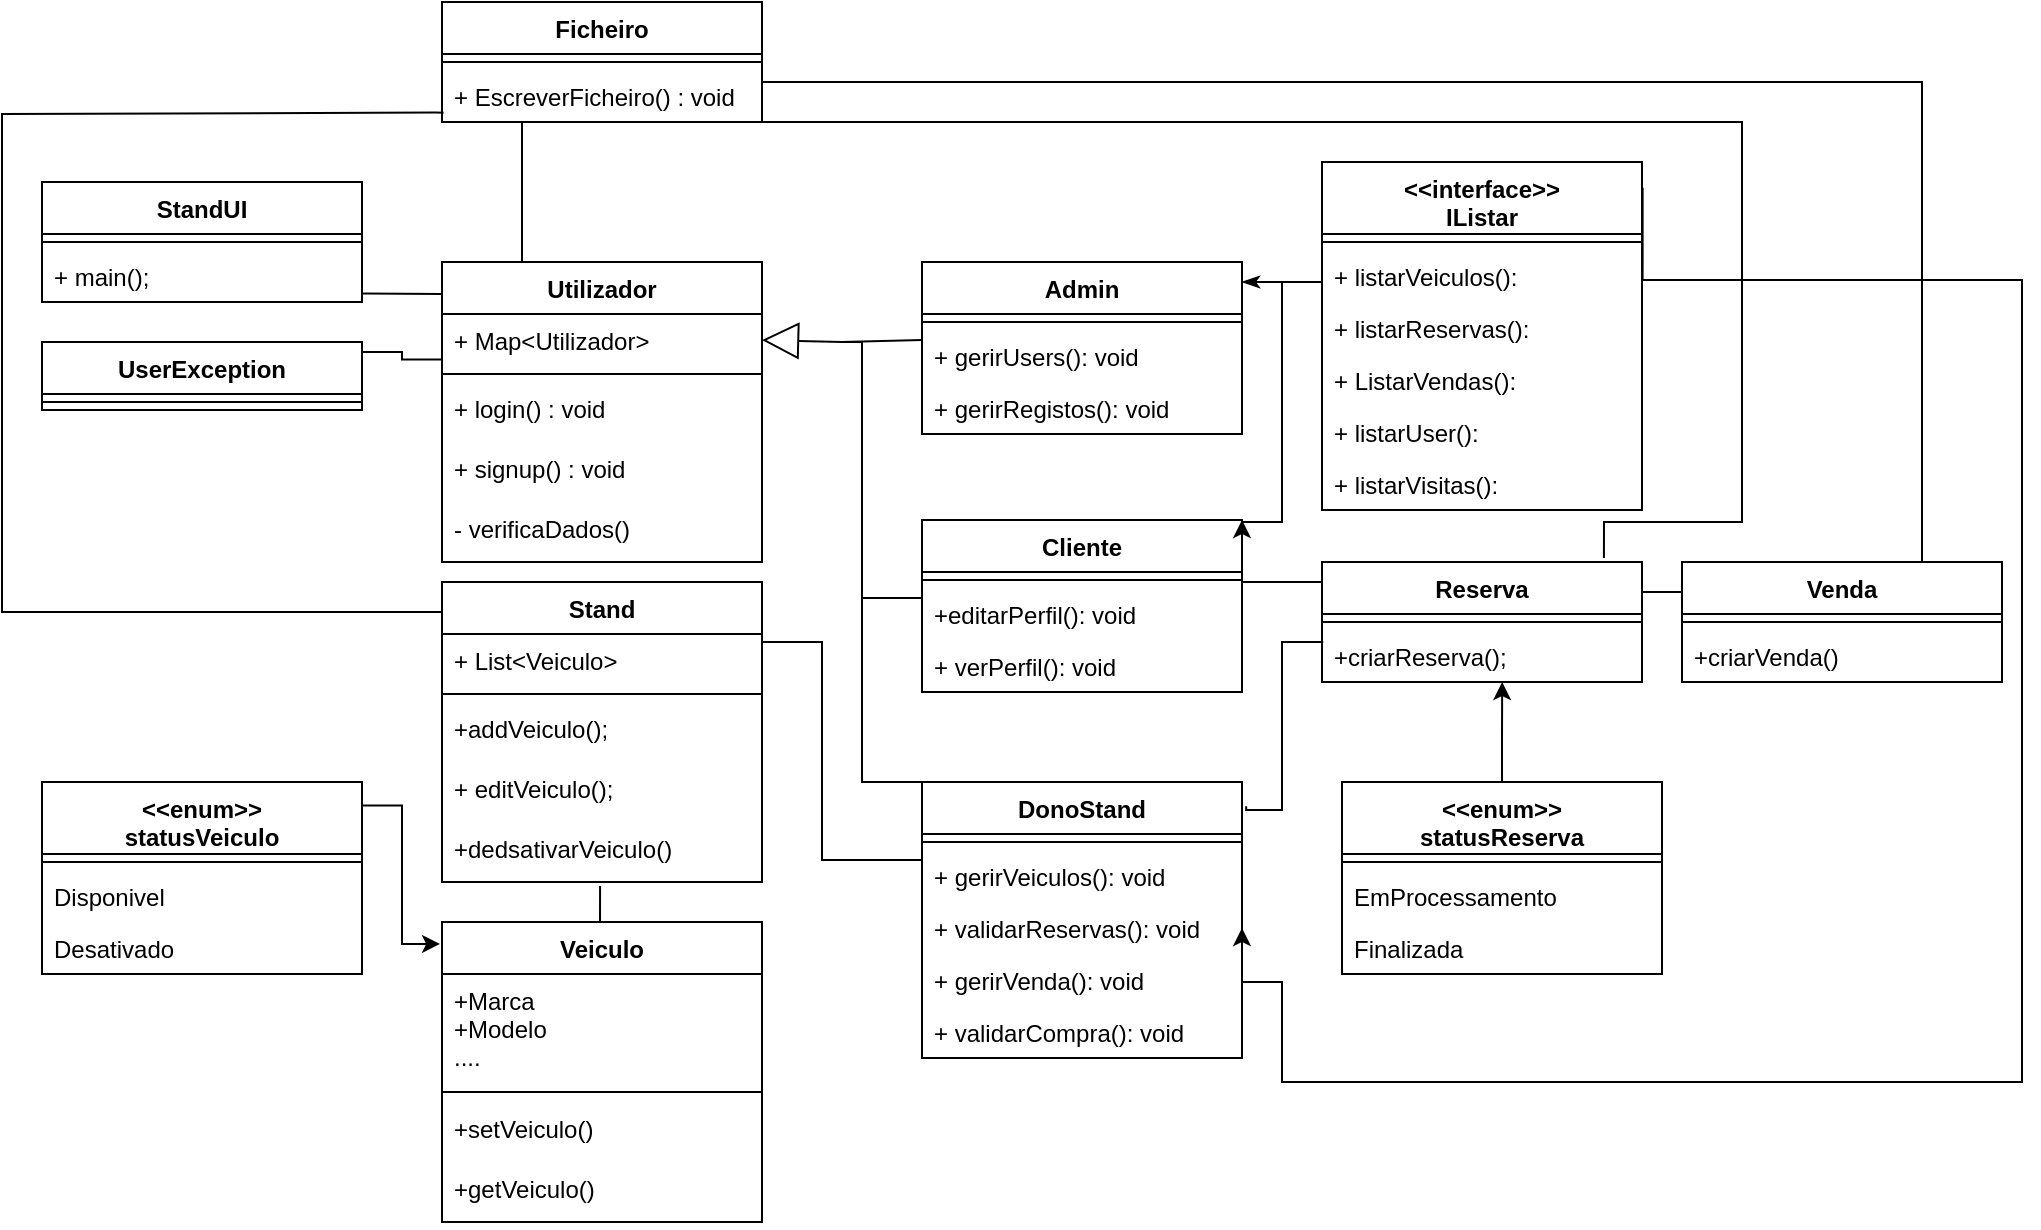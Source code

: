 <mxfile version="20.3.0" type="device"><diagram id="Uk1fyajOFKyig5v2UYNm" name="Page-1"><mxGraphModel dx="1422" dy="2026" grid="1" gridSize="10" guides="1" tooltips="1" connect="1" arrows="1" fold="1" page="1" pageScale="1" pageWidth="827" pageHeight="1169" math="0" shadow="0"><root><mxCell id="0"/><mxCell id="1" parent="0"/><mxCell id="wM3M0DO0PGkLkIv-KfKG-69" style="edgeStyle=orthogonalEdgeStyle;rounded=0;orthogonalLoop=1;jettySize=auto;html=1;exitX=0.005;exitY=0.821;exitDx=0;exitDy=0;entryX=0;entryY=0.25;entryDx=0;entryDy=0;startArrow=none;startFill=0;endArrow=none;endFill=0;exitPerimeter=0;" edge="1" parent="1" source="T0qBCbv64dGbG7lqPWwb-4"><mxGeometry relative="1" as="geometry"><mxPoint x="280" y="215" as="targetPoint"/><Array as="points"><mxPoint x="277" y="-35"/><mxPoint x="60" y="-34"/><mxPoint x="60" y="215"/></Array></mxGeometry></mxCell><mxCell id="T0qBCbv64dGbG7lqPWwb-1" value="Ficheiro" style="swimlane;fontStyle=1;align=center;verticalAlign=top;childLayout=stackLayout;horizontal=1;startSize=26;horizontalStack=0;resizeParent=1;resizeParentMax=0;resizeLast=0;collapsible=1;marginBottom=0;" parent="1" vertex="1"><mxGeometry x="280" y="-90" width="160" height="60" as="geometry"/></mxCell><mxCell id="T0qBCbv64dGbG7lqPWwb-3" value="" style="line;strokeWidth=1;fillColor=none;align=left;verticalAlign=middle;spacingTop=-1;spacingLeft=3;spacingRight=3;rotatable=0;labelPosition=right;points=[];portConstraint=eastwest;strokeColor=inherit;" parent="T0qBCbv64dGbG7lqPWwb-1" vertex="1"><mxGeometry y="26" width="160" height="8" as="geometry"/></mxCell><mxCell id="T0qBCbv64dGbG7lqPWwb-4" value="+ EscreverFicheiro() : void" style="text;strokeColor=none;fillColor=none;align=left;verticalAlign=top;spacingLeft=4;spacingRight=4;overflow=hidden;rotatable=0;points=[[0,0.5],[1,0.5]];portConstraint=eastwest;" parent="T0qBCbv64dGbG7lqPWwb-1" vertex="1"><mxGeometry y="34" width="160" height="26" as="geometry"/></mxCell><mxCell id="T0qBCbv64dGbG7lqPWwb-5" value="Utilizador" style="swimlane;fontStyle=1;align=center;verticalAlign=top;childLayout=stackLayout;horizontal=1;startSize=26;horizontalStack=0;resizeParent=1;resizeParentMax=0;resizeLast=0;collapsible=1;marginBottom=0;" parent="1" vertex="1"><mxGeometry x="280" y="40" width="160" height="150" as="geometry"/></mxCell><mxCell id="T0qBCbv64dGbG7lqPWwb-6" value="+ Map&lt;Utilizador&gt;" style="text;strokeColor=none;fillColor=none;align=left;verticalAlign=top;spacingLeft=4;spacingRight=4;overflow=hidden;rotatable=0;points=[[0,0.5],[1,0.5]];portConstraint=eastwest;" parent="T0qBCbv64dGbG7lqPWwb-5" vertex="1"><mxGeometry y="26" width="160" height="26" as="geometry"/></mxCell><mxCell id="T0qBCbv64dGbG7lqPWwb-7" value="" style="line;strokeWidth=1;fillColor=none;align=left;verticalAlign=middle;spacingTop=-1;spacingLeft=3;spacingRight=3;rotatable=0;labelPosition=right;points=[];portConstraint=eastwest;strokeColor=inherit;" parent="T0qBCbv64dGbG7lqPWwb-5" vertex="1"><mxGeometry y="52" width="160" height="8" as="geometry"/></mxCell><mxCell id="T0qBCbv64dGbG7lqPWwb-8" value="+ login() : void" style="text;strokeColor=none;fillColor=none;align=left;verticalAlign=top;spacingLeft=4;spacingRight=4;overflow=hidden;rotatable=0;points=[[0,0.5],[1,0.5]];portConstraint=eastwest;" parent="T0qBCbv64dGbG7lqPWwb-5" vertex="1"><mxGeometry y="60" width="160" height="30" as="geometry"/></mxCell><mxCell id="T0qBCbv64dGbG7lqPWwb-21" value="+ signup() : void" style="text;strokeColor=none;fillColor=none;align=left;verticalAlign=top;spacingLeft=4;spacingRight=4;overflow=hidden;rotatable=0;points=[[0,0.5],[1,0.5]];portConstraint=eastwest;" parent="T0qBCbv64dGbG7lqPWwb-5" vertex="1"><mxGeometry y="90" width="160" height="30" as="geometry"/></mxCell><mxCell id="wM3M0DO0PGkLkIv-KfKG-10" value="- verificaDados()" style="text;strokeColor=none;fillColor=none;align=left;verticalAlign=top;spacingLeft=4;spacingRight=4;overflow=hidden;rotatable=0;points=[[0,0.5],[1,0.5]];portConstraint=eastwest;" vertex="1" parent="T0qBCbv64dGbG7lqPWwb-5"><mxGeometry y="120" width="160" height="30" as="geometry"/></mxCell><mxCell id="T0qBCbv64dGbG7lqPWwb-9" value="DonoStand" style="swimlane;fontStyle=1;align=center;verticalAlign=top;childLayout=stackLayout;horizontal=1;startSize=26;horizontalStack=0;resizeParent=1;resizeParentMax=0;resizeLast=0;collapsible=1;marginBottom=0;" parent="1" vertex="1"><mxGeometry x="520" y="300" width="160" height="138" as="geometry"/></mxCell><mxCell id="T0qBCbv64dGbG7lqPWwb-11" value="" style="line;strokeWidth=1;fillColor=none;align=left;verticalAlign=middle;spacingTop=-1;spacingLeft=3;spacingRight=3;rotatable=0;labelPosition=right;points=[];portConstraint=eastwest;strokeColor=inherit;" parent="T0qBCbv64dGbG7lqPWwb-9" vertex="1"><mxGeometry y="26" width="160" height="8" as="geometry"/></mxCell><mxCell id="T0qBCbv64dGbG7lqPWwb-28" value="+ gerirVeiculos(): void" style="text;strokeColor=none;fillColor=none;align=left;verticalAlign=top;spacingLeft=4;spacingRight=4;overflow=hidden;rotatable=0;points=[[0,0.5],[1,0.5]];portConstraint=eastwest;" parent="T0qBCbv64dGbG7lqPWwb-9" vertex="1"><mxGeometry y="34" width="160" height="26" as="geometry"/></mxCell><mxCell id="T0qBCbv64dGbG7lqPWwb-29" value="+ validarReservas(): void" style="text;strokeColor=none;fillColor=none;align=left;verticalAlign=top;spacingLeft=4;spacingRight=4;overflow=hidden;rotatable=0;points=[[0,0.5],[1,0.5]];portConstraint=eastwest;" parent="T0qBCbv64dGbG7lqPWwb-9" vertex="1"><mxGeometry y="60" width="160" height="26" as="geometry"/></mxCell><mxCell id="T0qBCbv64dGbG7lqPWwb-30" value="+ gerirVenda(): void" style="text;strokeColor=none;fillColor=none;align=left;verticalAlign=top;spacingLeft=4;spacingRight=4;overflow=hidden;rotatable=0;points=[[0,0.5],[1,0.5]];portConstraint=eastwest;" parent="T0qBCbv64dGbG7lqPWwb-9" vertex="1"><mxGeometry y="86" width="160" height="26" as="geometry"/></mxCell><mxCell id="T0qBCbv64dGbG7lqPWwb-35" value="+ validarCompra(): void" style="text;strokeColor=none;fillColor=none;align=left;verticalAlign=top;spacingLeft=4;spacingRight=4;overflow=hidden;rotatable=0;points=[[0,0.5],[1,0.5]];portConstraint=eastwest;" parent="T0qBCbv64dGbG7lqPWwb-9" vertex="1"><mxGeometry y="112" width="160" height="26" as="geometry"/></mxCell><mxCell id="T0qBCbv64dGbG7lqPWwb-13" value="Admin" style="swimlane;fontStyle=1;align=center;verticalAlign=top;childLayout=stackLayout;horizontal=1;startSize=26;horizontalStack=0;resizeParent=1;resizeParentMax=0;resizeLast=0;collapsible=1;marginBottom=0;" parent="1" vertex="1"><mxGeometry x="520" y="40" width="160" height="86" as="geometry"/></mxCell><mxCell id="T0qBCbv64dGbG7lqPWwb-15" value="" style="line;strokeWidth=1;fillColor=none;align=left;verticalAlign=middle;spacingTop=-1;spacingLeft=3;spacingRight=3;rotatable=0;labelPosition=right;points=[];portConstraint=eastwest;strokeColor=inherit;" parent="T0qBCbv64dGbG7lqPWwb-13" vertex="1"><mxGeometry y="26" width="160" height="8" as="geometry"/></mxCell><mxCell id="T0qBCbv64dGbG7lqPWwb-19" value="+ gerirUsers(): void" style="text;strokeColor=none;fillColor=none;align=left;verticalAlign=top;spacingLeft=4;spacingRight=4;overflow=hidden;rotatable=0;points=[[0,0.5],[1,0.5]];portConstraint=eastwest;" parent="T0qBCbv64dGbG7lqPWwb-13" vertex="1"><mxGeometry y="34" width="160" height="26" as="geometry"/></mxCell><mxCell id="T0qBCbv64dGbG7lqPWwb-20" value="+ gerirRegistos(): void" style="text;strokeColor=none;fillColor=none;align=left;verticalAlign=top;spacingLeft=4;spacingRight=4;overflow=hidden;rotatable=0;points=[[0,0.5],[1,0.5]];portConstraint=eastwest;" parent="T0qBCbv64dGbG7lqPWwb-13" vertex="1"><mxGeometry y="60" width="160" height="26" as="geometry"/></mxCell><mxCell id="wM3M0DO0PGkLkIv-KfKG-5" value="Cliente" style="swimlane;fontStyle=1;align=center;verticalAlign=top;childLayout=stackLayout;horizontal=1;startSize=26;horizontalStack=0;resizeParent=1;resizeParentMax=0;resizeLast=0;collapsible=1;marginBottom=0;" vertex="1" parent="1"><mxGeometry x="520" y="169" width="160" height="86" as="geometry"/></mxCell><mxCell id="wM3M0DO0PGkLkIv-KfKG-7" value="" style="line;strokeWidth=1;fillColor=none;align=left;verticalAlign=middle;spacingTop=-1;spacingLeft=3;spacingRight=3;rotatable=0;labelPosition=right;points=[];portConstraint=eastwest;strokeColor=inherit;" vertex="1" parent="wM3M0DO0PGkLkIv-KfKG-5"><mxGeometry y="26" width="160" height="8" as="geometry"/></mxCell><mxCell id="wM3M0DO0PGkLkIv-KfKG-8" value="+editarPerfil(): void" style="text;strokeColor=none;fillColor=none;align=left;verticalAlign=top;spacingLeft=4;spacingRight=4;overflow=hidden;rotatable=0;points=[[0,0.5],[1,0.5]];portConstraint=eastwest;" vertex="1" parent="wM3M0DO0PGkLkIv-KfKG-5"><mxGeometry y="34" width="160" height="26" as="geometry"/></mxCell><mxCell id="wM3M0DO0PGkLkIv-KfKG-9" value="+ verPerfil(): void" style="text;strokeColor=none;fillColor=none;align=left;verticalAlign=top;spacingLeft=4;spacingRight=4;overflow=hidden;rotatable=0;points=[[0,0.5],[1,0.5]];portConstraint=eastwest;" vertex="1" parent="wM3M0DO0PGkLkIv-KfKG-5"><mxGeometry y="60" width="160" height="26" as="geometry"/></mxCell><mxCell id="wM3M0DO0PGkLkIv-KfKG-53" style="edgeStyle=orthogonalEdgeStyle;rounded=0;orthogonalLoop=1;jettySize=auto;html=1;exitX=0;exitY=0.25;exitDx=0;exitDy=0;endArrow=classicThin;endFill=1;" edge="1" parent="1" source="wM3M0DO0PGkLkIv-KfKG-11"><mxGeometry relative="1" as="geometry"><mxPoint x="680" y="50" as="targetPoint"/><Array as="points"><mxPoint x="720" y="50"/><mxPoint x="682" y="50"/></Array></mxGeometry></mxCell><mxCell id="wM3M0DO0PGkLkIv-KfKG-54" style="edgeStyle=orthogonalEdgeStyle;rounded=0;orthogonalLoop=1;jettySize=auto;html=1;exitX=0;exitY=0.25;exitDx=0;exitDy=0;endArrow=classic;endFill=1;entryX=1;entryY=0;entryDx=0;entryDy=0;" edge="1" parent="1" source="wM3M0DO0PGkLkIv-KfKG-11" target="wM3M0DO0PGkLkIv-KfKG-5"><mxGeometry relative="1" as="geometry"><mxPoint x="680" y="183" as="targetPoint"/><Array as="points"><mxPoint x="720" y="50"/><mxPoint x="700" y="50"/><mxPoint x="700" y="170"/></Array></mxGeometry></mxCell><mxCell id="wM3M0DO0PGkLkIv-KfKG-59" value="&lt;span style=&quot;color: rgba(0, 0, 0, 0); font-family: monospace; font-size: 0px; text-align: start; background-color: rgb(248, 249, 250);&quot;&gt;%3CmxGraphModel%3E%3Croot%3E%3CmxCell%20id%3D%220%22%2F%3E%3CmxCell%20id%3D%221%22%20parent%3D%220%22%2F%3E%3CmxCell%20id%3D%222%22%20value%3D%22Implements%22%20style%3D%22edgeLabel%3Bhtml%3D1%3Balign%3Dcenter%3BverticalAlign%3Dmiddle%3Bresizable%3D0%3Bpoints%3D%5B%5D%3B%22%20vertex%3D%221%22%20connectable%3D%220%22%20parent%3D%221%22%3E%3CmxGeometry%20x%3D%22894.847%22%20y%3D%22309%22%20as%3D%22geometry%22%2F%3E%3C%2FmxCell%3E%3C%2Froot%3E%3C%2FmxGraphModel%3E&lt;/span&gt;" style="edgeLabel;html=1;align=center;verticalAlign=middle;resizable=0;points=[];" vertex="1" connectable="0" parent="wM3M0DO0PGkLkIv-KfKG-54"><mxGeometry x="-0.106" y="-1" relative="1" as="geometry"><mxPoint as="offset"/></mxGeometry></mxCell><mxCell id="wM3M0DO0PGkLkIv-KfKG-55" style="edgeStyle=orthogonalEdgeStyle;rounded=0;orthogonalLoop=1;jettySize=auto;html=1;exitX=1.002;exitY=0.074;exitDx=0;exitDy=0;endArrow=classic;endFill=1;exitPerimeter=0;entryX=1;entryY=0.5;entryDx=0;entryDy=0;" edge="1" parent="1" source="wM3M0DO0PGkLkIv-KfKG-11" target="T0qBCbv64dGbG7lqPWwb-29"><mxGeometry relative="1" as="geometry"><mxPoint x="680" y="310" as="targetPoint"/><Array as="points"><mxPoint x="1070" y="49"/><mxPoint x="1070" y="450"/><mxPoint x="700" y="450"/><mxPoint x="700" y="400"/><mxPoint x="680" y="400"/></Array></mxGeometry></mxCell><mxCell id="wM3M0DO0PGkLkIv-KfKG-11" value="&lt;&lt;interface&gt;&gt;&#10;IListar" style="swimlane;fontStyle=1;align=center;verticalAlign=top;childLayout=stackLayout;horizontal=1;startSize=36;horizontalStack=0;resizeParent=1;resizeParentMax=0;resizeLast=0;collapsible=1;marginBottom=0;" vertex="1" parent="1"><mxGeometry x="720" y="-10" width="160" height="174" as="geometry"/></mxCell><mxCell id="wM3M0DO0PGkLkIv-KfKG-13" value="" style="line;strokeWidth=1;fillColor=none;align=left;verticalAlign=middle;spacingTop=-1;spacingLeft=3;spacingRight=3;rotatable=0;labelPosition=right;points=[];portConstraint=eastwest;strokeColor=inherit;" vertex="1" parent="wM3M0DO0PGkLkIv-KfKG-11"><mxGeometry y="36" width="160" height="8" as="geometry"/></mxCell><mxCell id="wM3M0DO0PGkLkIv-KfKG-14" value="+ listarVeiculos(): " style="text;strokeColor=none;fillColor=none;align=left;verticalAlign=top;spacingLeft=4;spacingRight=4;overflow=hidden;rotatable=0;points=[[0,0.5],[1,0.5]];portConstraint=eastwest;" vertex="1" parent="wM3M0DO0PGkLkIv-KfKG-11"><mxGeometry y="44" width="160" height="26" as="geometry"/></mxCell><mxCell id="wM3M0DO0PGkLkIv-KfKG-15" value="+ listarReservas(): " style="text;strokeColor=none;fillColor=none;align=left;verticalAlign=top;spacingLeft=4;spacingRight=4;overflow=hidden;rotatable=0;points=[[0,0.5],[1,0.5]];portConstraint=eastwest;" vertex="1" parent="wM3M0DO0PGkLkIv-KfKG-11"><mxGeometry y="70" width="160" height="26" as="geometry"/></mxCell><mxCell id="wM3M0DO0PGkLkIv-KfKG-72" value="+ ListarVendas(): " style="text;strokeColor=none;fillColor=none;align=left;verticalAlign=top;spacingLeft=4;spacingRight=4;overflow=hidden;rotatable=0;points=[[0,0.5],[1,0.5]];portConstraint=eastwest;" vertex="1" parent="wM3M0DO0PGkLkIv-KfKG-11"><mxGeometry y="96" width="160" height="26" as="geometry"/></mxCell><mxCell id="wM3M0DO0PGkLkIv-KfKG-73" value="+ listarUser(): " style="text;strokeColor=none;fillColor=none;align=left;verticalAlign=top;spacingLeft=4;spacingRight=4;overflow=hidden;rotatable=0;points=[[0,0.5],[1,0.5]];portConstraint=eastwest;" vertex="1" parent="wM3M0DO0PGkLkIv-KfKG-11"><mxGeometry y="122" width="160" height="26" as="geometry"/></mxCell><mxCell id="wM3M0DO0PGkLkIv-KfKG-74" value="+ listarVisitas():" style="text;strokeColor=none;fillColor=none;align=left;verticalAlign=top;spacingLeft=4;spacingRight=4;overflow=hidden;rotatable=0;points=[[0,0.5],[1,0.5]];portConstraint=eastwest;" vertex="1" parent="wM3M0DO0PGkLkIv-KfKG-11"><mxGeometry y="148" width="160" height="26" as="geometry"/></mxCell><mxCell id="wM3M0DO0PGkLkIv-KfKG-46" style="edgeStyle=orthogonalEdgeStyle;rounded=0;orthogonalLoop=1;jettySize=auto;html=1;exitX=0.994;exitY=0.123;exitDx=0;exitDy=0;endArrow=classic;endFill=1;exitPerimeter=0;entryX=-0.006;entryY=0.073;entryDx=0;entryDy=0;entryPerimeter=0;" edge="1" parent="1" source="wM3M0DO0PGkLkIv-KfKG-16" target="wM3M0DO0PGkLkIv-KfKG-85"><mxGeometry relative="1" as="geometry"><mxPoint x="270" y="510" as="targetPoint"/></mxGeometry></mxCell><mxCell id="wM3M0DO0PGkLkIv-KfKG-16" value="&lt;&lt;enum&gt;&gt;&#10;statusVeiculo" style="swimlane;fontStyle=1;align=center;verticalAlign=top;childLayout=stackLayout;horizontal=1;startSize=36;horizontalStack=0;resizeParent=1;resizeParentMax=0;resizeLast=0;collapsible=1;marginBottom=0;" vertex="1" parent="1"><mxGeometry x="80" y="300" width="160" height="96" as="geometry"/></mxCell><mxCell id="wM3M0DO0PGkLkIv-KfKG-18" value="" style="line;strokeWidth=1;fillColor=none;align=left;verticalAlign=middle;spacingTop=-1;spacingLeft=3;spacingRight=3;rotatable=0;labelPosition=right;points=[];portConstraint=eastwest;strokeColor=inherit;" vertex="1" parent="wM3M0DO0PGkLkIv-KfKG-16"><mxGeometry y="36" width="160" height="8" as="geometry"/></mxCell><mxCell id="wM3M0DO0PGkLkIv-KfKG-19" value="Disponivel" style="text;strokeColor=none;fillColor=none;align=left;verticalAlign=top;spacingLeft=4;spacingRight=4;overflow=hidden;rotatable=0;points=[[0,0.5],[1,0.5]];portConstraint=eastwest;" vertex="1" parent="wM3M0DO0PGkLkIv-KfKG-16"><mxGeometry y="44" width="160" height="26" as="geometry"/></mxCell><mxCell id="wM3M0DO0PGkLkIv-KfKG-20" value="Desativado" style="text;strokeColor=none;fillColor=none;align=left;verticalAlign=top;spacingLeft=4;spacingRight=4;overflow=hidden;rotatable=0;points=[[0,0.5],[1,0.5]];portConstraint=eastwest;" vertex="1" parent="wM3M0DO0PGkLkIv-KfKG-16"><mxGeometry y="70" width="160" height="26" as="geometry"/></mxCell><mxCell id="wM3M0DO0PGkLkIv-KfKG-62" style="edgeStyle=orthogonalEdgeStyle;rounded=0;orthogonalLoop=1;jettySize=auto;html=1;exitX=0.5;exitY=0;exitDx=0;exitDy=0;startArrow=none;startFill=0;endArrow=classic;endFill=1;entryX=0.563;entryY=1;entryDx=0;entryDy=0;entryPerimeter=0;" edge="1" parent="1" source="wM3M0DO0PGkLkIv-KfKG-21" target="wM3M0DO0PGkLkIv-KfKG-37"><mxGeometry relative="1" as="geometry"><mxPoint x="780" y="280" as="targetPoint"/><Array as="points"><mxPoint x="810" y="280"/><mxPoint x="810" y="280"/></Array></mxGeometry></mxCell><mxCell id="wM3M0DO0PGkLkIv-KfKG-21" value="&lt;&lt;enum&gt;&gt;&#10;statusReserva" style="swimlane;fontStyle=1;align=center;verticalAlign=top;childLayout=stackLayout;horizontal=1;startSize=36;horizontalStack=0;resizeParent=1;resizeParentMax=0;resizeLast=0;collapsible=1;marginBottom=0;" vertex="1" parent="1"><mxGeometry x="730" y="300" width="160" height="96" as="geometry"/></mxCell><mxCell id="wM3M0DO0PGkLkIv-KfKG-23" value="" style="line;strokeWidth=1;fillColor=none;align=left;verticalAlign=middle;spacingTop=-1;spacingLeft=3;spacingRight=3;rotatable=0;labelPosition=right;points=[];portConstraint=eastwest;strokeColor=inherit;" vertex="1" parent="wM3M0DO0PGkLkIv-KfKG-21"><mxGeometry y="36" width="160" height="8" as="geometry"/></mxCell><mxCell id="wM3M0DO0PGkLkIv-KfKG-24" value="EmProcessamento" style="text;strokeColor=none;fillColor=none;align=left;verticalAlign=top;spacingLeft=4;spacingRight=4;overflow=hidden;rotatable=0;points=[[0,0.5],[1,0.5]];portConstraint=eastwest;" vertex="1" parent="wM3M0DO0PGkLkIv-KfKG-21"><mxGeometry y="44" width="160" height="26" as="geometry"/></mxCell><mxCell id="wM3M0DO0PGkLkIv-KfKG-77" value="Finalizada" style="text;strokeColor=none;fillColor=none;align=left;verticalAlign=top;spacingLeft=4;spacingRight=4;overflow=hidden;rotatable=0;points=[[0,0.5],[1,0.5]];portConstraint=eastwest;" vertex="1" parent="wM3M0DO0PGkLkIv-KfKG-21"><mxGeometry y="70" width="160" height="26" as="geometry"/></mxCell><mxCell id="wM3M0DO0PGkLkIv-KfKG-65" style="edgeStyle=orthogonalEdgeStyle;rounded=0;orthogonalLoop=1;jettySize=auto;html=1;startArrow=none;startFill=0;endArrow=none;endFill=0;exitX=0.999;exitY=0.839;exitDx=0;exitDy=0;exitPerimeter=0;" edge="1" parent="1" source="wM3M0DO0PGkLkIv-KfKG-28"><mxGeometry relative="1" as="geometry"><mxPoint x="260" y="40" as="sourcePoint"/><mxPoint x="280" y="56" as="targetPoint"/><Array as="points"><mxPoint x="241" y="56"/></Array></mxGeometry></mxCell><mxCell id="wM3M0DO0PGkLkIv-KfKG-26" value="StandUI" style="swimlane;fontStyle=1;align=center;verticalAlign=top;childLayout=stackLayout;horizontal=1;startSize=26;horizontalStack=0;resizeParent=1;resizeParentMax=0;resizeLast=0;collapsible=1;marginBottom=0;" vertex="1" parent="1"><mxGeometry x="80" width="160" height="60" as="geometry"/></mxCell><mxCell id="wM3M0DO0PGkLkIv-KfKG-27" value="" style="line;strokeWidth=1;fillColor=none;align=left;verticalAlign=middle;spacingTop=-1;spacingLeft=3;spacingRight=3;rotatable=0;labelPosition=right;points=[];portConstraint=eastwest;strokeColor=inherit;" vertex="1" parent="wM3M0DO0PGkLkIv-KfKG-26"><mxGeometry y="26" width="160" height="8" as="geometry"/></mxCell><mxCell id="wM3M0DO0PGkLkIv-KfKG-28" value="+ main();" style="text;strokeColor=none;fillColor=none;align=left;verticalAlign=top;spacingLeft=4;spacingRight=4;overflow=hidden;rotatable=0;points=[[0,0.5],[1,0.5]];portConstraint=eastwest;" vertex="1" parent="wM3M0DO0PGkLkIv-KfKG-26"><mxGeometry y="34" width="160" height="26" as="geometry"/></mxCell><mxCell id="wM3M0DO0PGkLkIv-KfKG-35" value="Reserva" style="swimlane;fontStyle=1;align=center;verticalAlign=top;childLayout=stackLayout;horizontal=1;startSize=26;horizontalStack=0;resizeParent=1;resizeParentMax=0;resizeLast=0;collapsible=1;marginBottom=0;" vertex="1" parent="1"><mxGeometry x="720" y="190" width="160" height="60" as="geometry"/></mxCell><mxCell id="wM3M0DO0PGkLkIv-KfKG-36" value="" style="line;strokeWidth=1;fillColor=none;align=left;verticalAlign=middle;spacingTop=-1;spacingLeft=3;spacingRight=3;rotatable=0;labelPosition=right;points=[];portConstraint=eastwest;strokeColor=inherit;" vertex="1" parent="wM3M0DO0PGkLkIv-KfKG-35"><mxGeometry y="26" width="160" height="8" as="geometry"/></mxCell><mxCell id="wM3M0DO0PGkLkIv-KfKG-37" value="+criarReserva();" style="text;strokeColor=none;fillColor=none;align=left;verticalAlign=top;spacingLeft=4;spacingRight=4;overflow=hidden;rotatable=0;points=[[0,0.5],[1,0.5]];portConstraint=eastwest;" vertex="1" parent="wM3M0DO0PGkLkIv-KfKG-35"><mxGeometry y="34" width="160" height="26" as="geometry"/></mxCell><mxCell id="wM3M0DO0PGkLkIv-KfKG-38" value="Venda" style="swimlane;fontStyle=1;align=center;verticalAlign=top;childLayout=stackLayout;horizontal=1;startSize=26;horizontalStack=0;resizeParent=1;resizeParentMax=0;resizeLast=0;collapsible=1;marginBottom=0;" vertex="1" parent="1"><mxGeometry x="900" y="190" width="160" height="60" as="geometry"/></mxCell><mxCell id="wM3M0DO0PGkLkIv-KfKG-39" value="" style="line;strokeWidth=1;fillColor=none;align=left;verticalAlign=middle;spacingTop=-1;spacingLeft=3;spacingRight=3;rotatable=0;labelPosition=right;points=[];portConstraint=eastwest;strokeColor=inherit;" vertex="1" parent="wM3M0DO0PGkLkIv-KfKG-38"><mxGeometry y="26" width="160" height="8" as="geometry"/></mxCell><mxCell id="wM3M0DO0PGkLkIv-KfKG-40" value="+criarVenda()" style="text;strokeColor=none;fillColor=none;align=left;verticalAlign=top;spacingLeft=4;spacingRight=4;overflow=hidden;rotatable=0;points=[[0,0.5],[1,0.5]];portConstraint=eastwest;" vertex="1" parent="wM3M0DO0PGkLkIv-KfKG-38"><mxGeometry y="34" width="160" height="26" as="geometry"/></mxCell><mxCell id="wM3M0DO0PGkLkIv-KfKG-64" style="edgeStyle=orthogonalEdgeStyle;rounded=0;orthogonalLoop=1;jettySize=auto;html=1;exitX=1;exitY=0.148;exitDx=0;exitDy=0;entryX=-0.001;entryY=0.873;entryDx=0;entryDy=0;startArrow=none;startFill=0;endArrow=none;endFill=0;entryPerimeter=0;exitPerimeter=0;" edge="1" parent="1" source="wM3M0DO0PGkLkIv-KfKG-41" target="T0qBCbv64dGbG7lqPWwb-6"><mxGeometry relative="1" as="geometry"><Array as="points"><mxPoint x="260" y="89"/></Array></mxGeometry></mxCell><mxCell id="wM3M0DO0PGkLkIv-KfKG-41" value="UserException" style="swimlane;fontStyle=1;align=center;verticalAlign=top;childLayout=stackLayout;horizontal=1;startSize=26;horizontalStack=0;resizeParent=1;resizeParentMax=0;resizeLast=0;collapsible=1;marginBottom=0;" vertex="1" parent="1"><mxGeometry x="80" y="80" width="160" height="34" as="geometry"/></mxCell><mxCell id="wM3M0DO0PGkLkIv-KfKG-42" value="" style="line;strokeWidth=1;fillColor=none;align=left;verticalAlign=middle;spacingTop=-1;spacingLeft=3;spacingRight=3;rotatable=0;labelPosition=right;points=[];portConstraint=eastwest;strokeColor=inherit;" vertex="1" parent="wM3M0DO0PGkLkIv-KfKG-41"><mxGeometry y="26" width="160" height="8" as="geometry"/></mxCell><mxCell id="wM3M0DO0PGkLkIv-KfKG-47" value="" style="endArrow=block;endSize=16;endFill=0;html=1;rounded=0;entryX=1;entryY=0.5;entryDx=0;entryDy=0;exitX=0;exitY=0.5;exitDx=0;exitDy=0;" edge="1" parent="1" target="T0qBCbv64dGbG7lqPWwb-6"><mxGeometry x="-0.25" y="1" width="160" relative="1" as="geometry"><mxPoint x="520" y="79" as="sourcePoint"/><mxPoint x="470" y="550" as="targetPoint"/><Array as="points"><mxPoint x="480" y="80"/></Array><mxPoint as="offset"/></mxGeometry></mxCell><mxCell id="wM3M0DO0PGkLkIv-KfKG-49" style="edgeStyle=orthogonalEdgeStyle;rounded=0;orthogonalLoop=1;jettySize=auto;html=1;exitX=0;exitY=0.5;exitDx=0;exitDy=0;endArrow=none;endFill=0;" edge="1" parent="1"><mxGeometry relative="1" as="geometry"><mxPoint x="480" y="80" as="targetPoint"/><mxPoint x="520" y="208" as="sourcePoint"/><Array as="points"><mxPoint x="490" y="208"/><mxPoint x="490" y="80"/></Array></mxGeometry></mxCell><mxCell id="wM3M0DO0PGkLkIv-KfKG-50" style="edgeStyle=orthogonalEdgeStyle;rounded=0;orthogonalLoop=1;jettySize=auto;html=1;exitX=0;exitY=0;exitDx=0;exitDy=0;endArrow=none;endFill=0;" edge="1" parent="1" source="T0qBCbv64dGbG7lqPWwb-9"><mxGeometry relative="1" as="geometry"><mxPoint x="490" y="200" as="targetPoint"/><Array as="points"><mxPoint x="490" y="300"/></Array></mxGeometry></mxCell><mxCell id="wM3M0DO0PGkLkIv-KfKG-52" style="edgeStyle=orthogonalEdgeStyle;rounded=0;orthogonalLoop=1;jettySize=auto;html=1;exitX=0;exitY=0.5;exitDx=0;exitDy=0;endArrow=none;endFill=0;entryX=1;entryY=0.5;entryDx=0;entryDy=0;" edge="1" parent="1"><mxGeometry relative="1" as="geometry"><mxPoint x="520" y="339" as="sourcePoint"/><mxPoint x="440" y="230" as="targetPoint"/><Array as="points"><mxPoint x="470" y="339"/><mxPoint x="470" y="230"/></Array></mxGeometry></mxCell><mxCell id="wM3M0DO0PGkLkIv-KfKG-56" style="edgeStyle=orthogonalEdgeStyle;rounded=0;orthogonalLoop=1;jettySize=auto;html=1;startArrow=none;startFill=0;endArrow=none;endFill=0;entryX=0.004;entryY=0.231;entryDx=0;entryDy=0;exitX=1.013;exitY=0.088;exitDx=0;exitDy=0;exitPerimeter=0;entryPerimeter=0;" edge="1" parent="1" source="T0qBCbv64dGbG7lqPWwb-9" target="wM3M0DO0PGkLkIv-KfKG-37"><mxGeometry relative="1" as="geometry"><mxPoint x="680" y="345" as="sourcePoint"/><Array as="points"><mxPoint x="700" y="314"/><mxPoint x="700" y="230"/></Array></mxGeometry></mxCell><mxCell id="wM3M0DO0PGkLkIv-KfKG-57" style="edgeStyle=orthogonalEdgeStyle;rounded=0;orthogonalLoop=1;jettySize=auto;html=1;exitX=1;exitY=0.5;exitDx=0;exitDy=0;entryX=0;entryY=0.25;entryDx=0;entryDy=0;startArrow=none;startFill=0;endArrow=none;endFill=0;" edge="1" parent="1" source="wM3M0DO0PGkLkIv-KfKG-9" target="wM3M0DO0PGkLkIv-KfKG-35"><mxGeometry relative="1" as="geometry"><Array as="points"><mxPoint x="680" y="200"/><mxPoint x="720" y="200"/></Array></mxGeometry></mxCell><mxCell id="wM3M0DO0PGkLkIv-KfKG-67" style="edgeStyle=orthogonalEdgeStyle;rounded=0;orthogonalLoop=1;jettySize=auto;html=1;exitX=0;exitY=0.25;exitDx=0;exitDy=0;entryX=1;entryY=0.25;entryDx=0;entryDy=0;startArrow=none;startFill=0;endArrow=none;endFill=0;" edge="1" parent="1" source="wM3M0DO0PGkLkIv-KfKG-38" target="wM3M0DO0PGkLkIv-KfKG-35"><mxGeometry relative="1" as="geometry"><Array as="points"><mxPoint x="890" y="205"/><mxPoint x="890" y="205"/></Array></mxGeometry></mxCell><mxCell id="wM3M0DO0PGkLkIv-KfKG-68" style="edgeStyle=orthogonalEdgeStyle;rounded=0;orthogonalLoop=1;jettySize=auto;html=1;exitX=0.25;exitY=0;exitDx=0;exitDy=0;startArrow=none;startFill=0;endArrow=none;endFill=0;" edge="1" parent="1" source="T0qBCbv64dGbG7lqPWwb-5"><mxGeometry relative="1" as="geometry"><mxPoint x="320" y="-30" as="targetPoint"/><Array as="points"><mxPoint x="320" y="-20"/><mxPoint x="320" y="-20"/></Array></mxGeometry></mxCell><mxCell id="wM3M0DO0PGkLkIv-KfKG-70" style="edgeStyle=orthogonalEdgeStyle;rounded=0;orthogonalLoop=1;jettySize=auto;html=1;exitX=1;exitY=0.5;exitDx=0;exitDy=0;startArrow=none;startFill=0;endArrow=none;endFill=0;entryX=0.75;entryY=0;entryDx=0;entryDy=0;" edge="1" parent="1" source="T0qBCbv64dGbG7lqPWwb-4" target="wM3M0DO0PGkLkIv-KfKG-38"><mxGeometry relative="1" as="geometry"><mxPoint x="999" y="250" as="targetPoint"/><Array as="points"><mxPoint x="440" y="-50"/><mxPoint x="1020" y="-50"/></Array></mxGeometry></mxCell><mxCell id="wM3M0DO0PGkLkIv-KfKG-71" style="edgeStyle=orthogonalEdgeStyle;rounded=0;orthogonalLoop=1;jettySize=auto;html=1;startArrow=none;startFill=0;endArrow=none;endFill=0;entryX=0.881;entryY=-0.033;entryDx=0;entryDy=0;entryPerimeter=0;" edge="1" parent="1" target="wM3M0DO0PGkLkIv-KfKG-35"><mxGeometry relative="1" as="geometry"><mxPoint x="440" y="-30" as="sourcePoint"/><mxPoint x="999" y="250" as="targetPoint"/><Array as="points"><mxPoint x="930" y="-30"/><mxPoint x="930" y="170"/><mxPoint x="861" y="170"/></Array></mxGeometry></mxCell><mxCell id="wM3M0DO0PGkLkIv-KfKG-79" value="Stand" style="swimlane;fontStyle=1;align=center;verticalAlign=top;childLayout=stackLayout;horizontal=1;startSize=26;horizontalStack=0;resizeParent=1;resizeParentMax=0;resizeLast=0;collapsible=1;marginBottom=0;" vertex="1" parent="1"><mxGeometry x="280" y="200" width="160" height="150" as="geometry"/></mxCell><mxCell id="wM3M0DO0PGkLkIv-KfKG-80" value="+ List&lt;Veiculo&gt;" style="text;strokeColor=none;fillColor=none;align=left;verticalAlign=top;spacingLeft=4;spacingRight=4;overflow=hidden;rotatable=0;points=[[0,0.5],[1,0.5]];portConstraint=eastwest;" vertex="1" parent="wM3M0DO0PGkLkIv-KfKG-79"><mxGeometry y="26" width="160" height="26" as="geometry"/></mxCell><mxCell id="wM3M0DO0PGkLkIv-KfKG-81" value="" style="line;strokeWidth=1;fillColor=none;align=left;verticalAlign=middle;spacingTop=-1;spacingLeft=3;spacingRight=3;rotatable=0;labelPosition=right;points=[];portConstraint=eastwest;strokeColor=inherit;" vertex="1" parent="wM3M0DO0PGkLkIv-KfKG-79"><mxGeometry y="52" width="160" height="8" as="geometry"/></mxCell><mxCell id="wM3M0DO0PGkLkIv-KfKG-82" value="+addVeiculo();" style="text;strokeColor=none;fillColor=none;align=left;verticalAlign=top;spacingLeft=4;spacingRight=4;overflow=hidden;rotatable=0;points=[[0,0.5],[1,0.5]];portConstraint=eastwest;" vertex="1" parent="wM3M0DO0PGkLkIv-KfKG-79"><mxGeometry y="60" width="160" height="30" as="geometry"/></mxCell><mxCell id="wM3M0DO0PGkLkIv-KfKG-83" value="+ editVeiculo();" style="text;strokeColor=none;fillColor=none;align=left;verticalAlign=top;spacingLeft=4;spacingRight=4;overflow=hidden;rotatable=0;points=[[0,0.5],[1,0.5]];portConstraint=eastwest;" vertex="1" parent="wM3M0DO0PGkLkIv-KfKG-79"><mxGeometry y="90" width="160" height="30" as="geometry"/></mxCell><mxCell id="wM3M0DO0PGkLkIv-KfKG-84" value="+dedsativarVeiculo()" style="text;strokeColor=none;fillColor=none;align=left;verticalAlign=top;spacingLeft=4;spacingRight=4;overflow=hidden;rotatable=0;points=[[0,0.5],[1,0.5]];portConstraint=eastwest;" vertex="1" parent="wM3M0DO0PGkLkIv-KfKG-79"><mxGeometry y="120" width="160" height="30" as="geometry"/></mxCell><mxCell id="wM3M0DO0PGkLkIv-KfKG-94" style="edgeStyle=orthogonalEdgeStyle;rounded=0;orthogonalLoop=1;jettySize=auto;html=1;exitX=0.5;exitY=0;exitDx=0;exitDy=0;entryX=0.494;entryY=1.067;entryDx=0;entryDy=0;entryPerimeter=0;startArrow=none;startFill=0;endArrow=none;endFill=0;" edge="1" parent="1" source="wM3M0DO0PGkLkIv-KfKG-85" target="wM3M0DO0PGkLkIv-KfKG-84"><mxGeometry relative="1" as="geometry"><Array as="points"><mxPoint x="360" y="373"/><mxPoint x="359" y="373"/></Array></mxGeometry></mxCell><mxCell id="wM3M0DO0PGkLkIv-KfKG-85" value="Veiculo" style="swimlane;fontStyle=1;align=center;verticalAlign=top;childLayout=stackLayout;horizontal=1;startSize=26;horizontalStack=0;resizeParent=1;resizeParentMax=0;resizeLast=0;collapsible=1;marginBottom=0;" vertex="1" parent="1"><mxGeometry x="280" y="370" width="160" height="150" as="geometry"/></mxCell><mxCell id="wM3M0DO0PGkLkIv-KfKG-86" value="+Marca&#10;+Modelo&#10;...." style="text;strokeColor=none;fillColor=none;align=left;verticalAlign=top;spacingLeft=4;spacingRight=4;overflow=hidden;rotatable=0;points=[[0,0.5],[1,0.5]];portConstraint=eastwest;" vertex="1" parent="wM3M0DO0PGkLkIv-KfKG-85"><mxGeometry y="26" width="160" height="54" as="geometry"/></mxCell><mxCell id="wM3M0DO0PGkLkIv-KfKG-87" value="" style="line;strokeWidth=1;fillColor=none;align=left;verticalAlign=middle;spacingTop=-1;spacingLeft=3;spacingRight=3;rotatable=0;labelPosition=right;points=[];portConstraint=eastwest;strokeColor=inherit;" vertex="1" parent="wM3M0DO0PGkLkIv-KfKG-85"><mxGeometry y="80" width="160" height="10" as="geometry"/></mxCell><mxCell id="wM3M0DO0PGkLkIv-KfKG-88" value="+setVeiculo()" style="text;strokeColor=none;fillColor=none;align=left;verticalAlign=top;spacingLeft=4;spacingRight=4;overflow=hidden;rotatable=0;points=[[0,0.5],[1,0.5]];portConstraint=eastwest;" vertex="1" parent="wM3M0DO0PGkLkIv-KfKG-85"><mxGeometry y="90" width="160" height="30" as="geometry"/></mxCell><mxCell id="wM3M0DO0PGkLkIv-KfKG-89" value="+getVeiculo()" style="text;strokeColor=none;fillColor=none;align=left;verticalAlign=top;spacingLeft=4;spacingRight=4;overflow=hidden;rotatable=0;points=[[0,0.5],[1,0.5]];portConstraint=eastwest;" vertex="1" parent="wM3M0DO0PGkLkIv-KfKG-85"><mxGeometry y="120" width="160" height="30" as="geometry"/></mxCell></root></mxGraphModel></diagram></mxfile>
